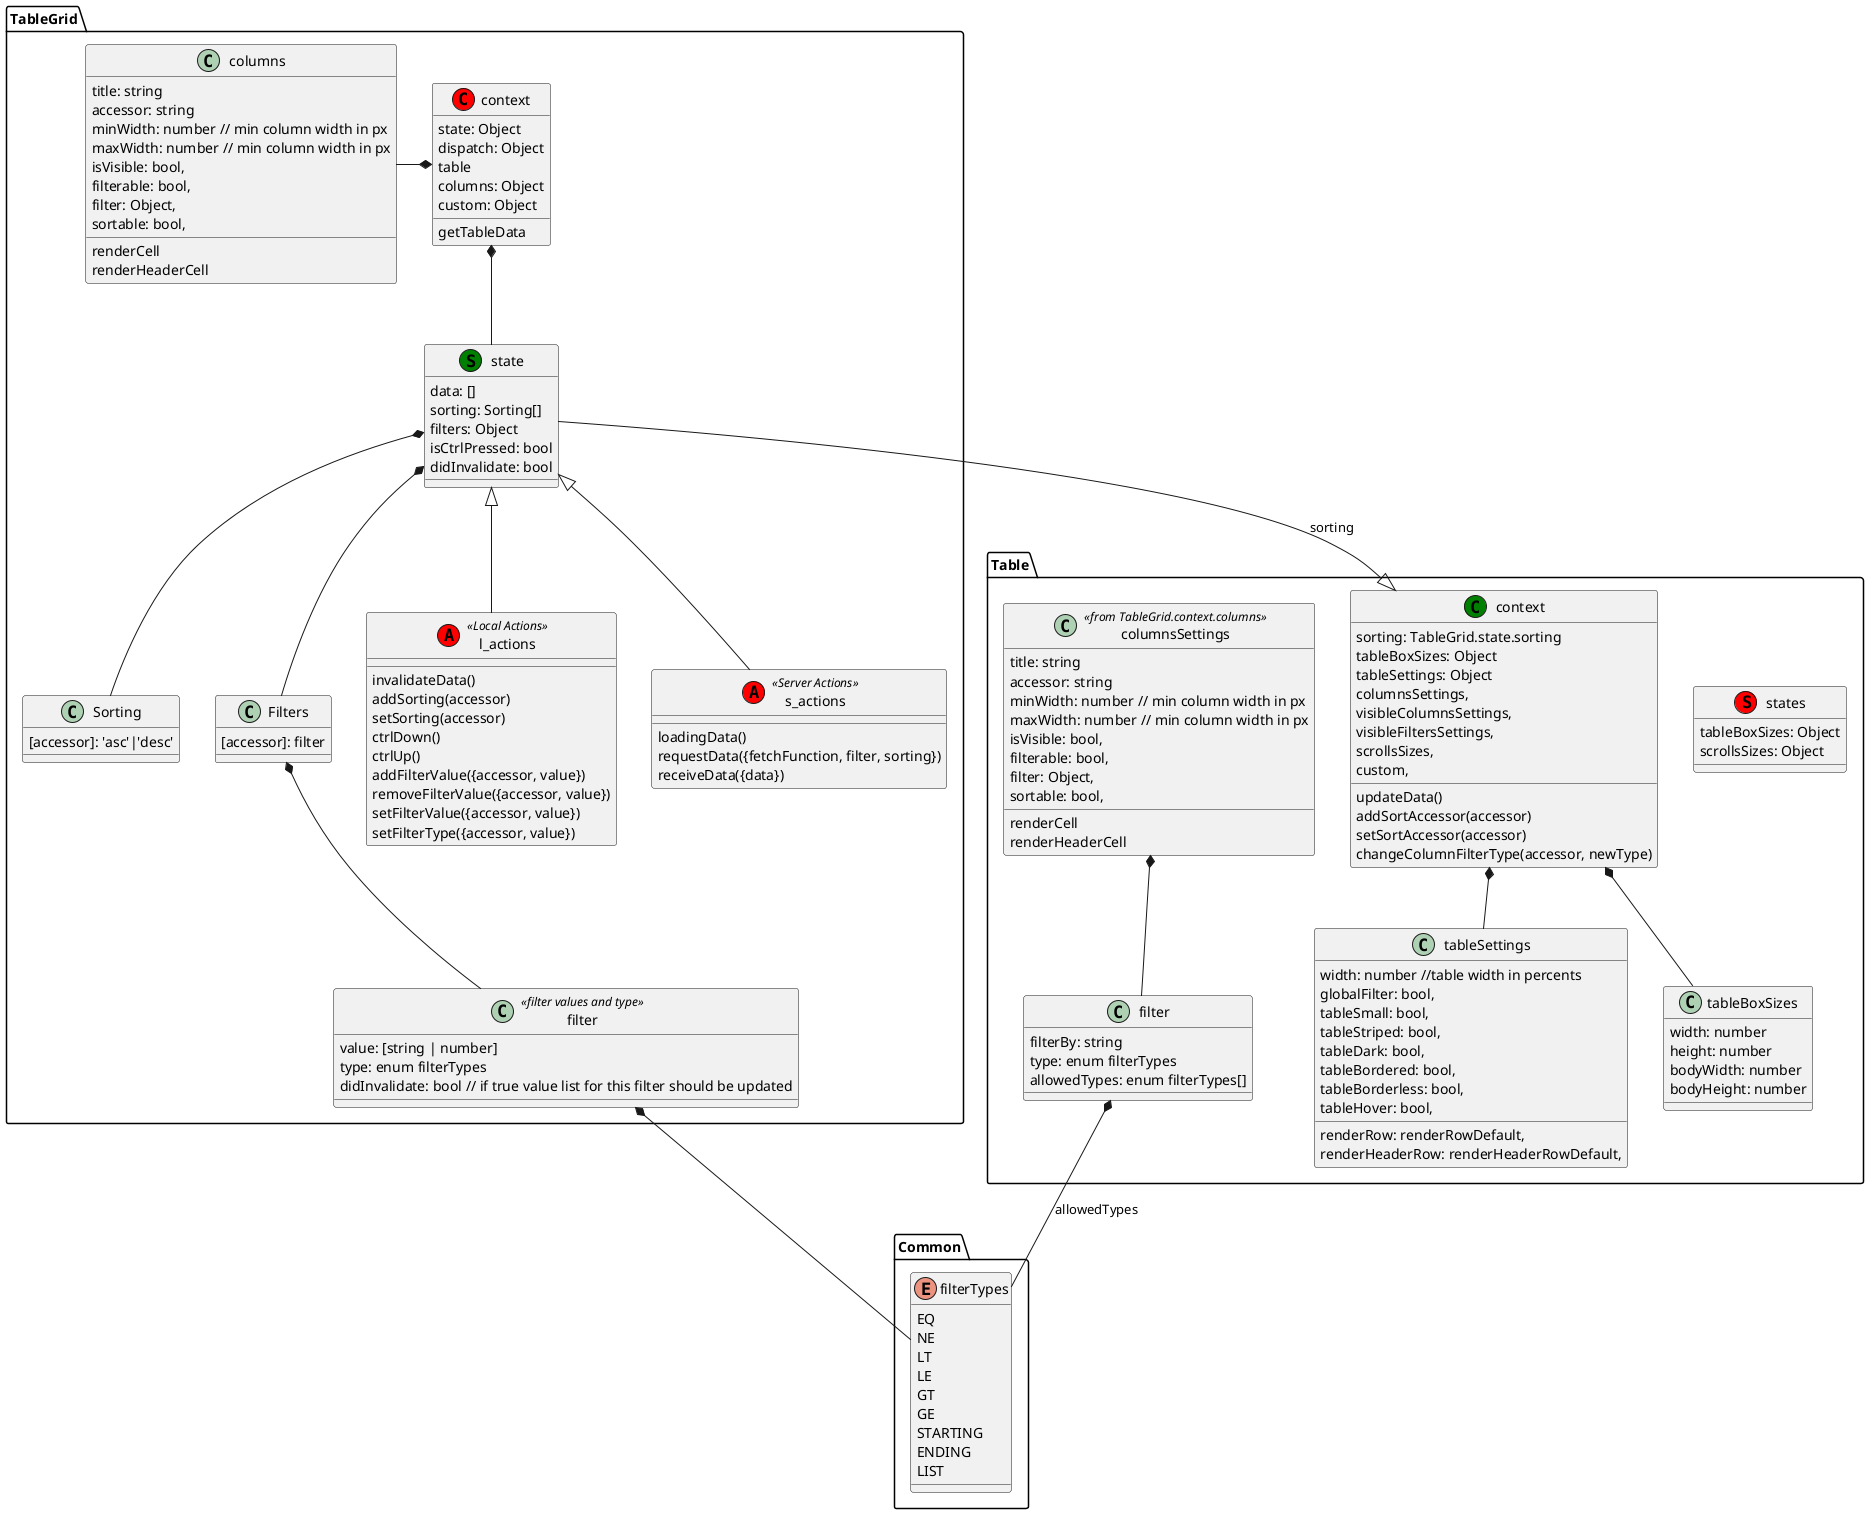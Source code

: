 @startuml
namespace Common {
    enum filterTypes {
        EQ
        NE
        LT
        LE
        GT
        GE
        STARTING
        ENDING
        LIST
    }
}

namespace TableGrid {
    class context << (C, red) >> {
        state: Object
        dispatch: Object
        table
        columns: Object
        {method}getTableData
        custom: Object
    }
    class state <<(S,green)>> {
        data: []
        sorting: Sorting[]
        filters: Object
        isCtrlPressed: bool
        didInvalidate: bool
    }
    class Sorting {
        [accessor]: 'asc'|'desc'
    }
    class Filters {
        [accessor]: filter
    }
    class filter << filter values and type >> {
        value: [string | number]
        type: enum filterTypes
        didInvalidate: bool // if true value list for this filter should be updated
    }
    class columns {
        title: string
        accessor: string
        minWidth: number // min column width in px
        maxWidth: number // min column width in px
        isVisible: bool,
        filterable: bool,
        filter: Object,
        sortable: bool,
        {method} renderCell
        {method} renderHeaderCell
    }
    class  l_actions << (A, red) Local Actions >> {
        invalidateData()
        addSorting(accessor)
        setSorting(accessor)
        ctrlDown()
        ctrlUp()
        addFilterValue({accessor, value})
        removeFilterValue({accessor, value})
        setFilterValue({accessor, value})
        setFilterType({accessor, value})
    }
    class s_actions << (A, red) Server Actions >> {
        loadingData()
        requestData({fetchFunction, filter, sorting})
        receiveData({data})
    }

    context *-- state
    context *-left- columns
    state *-down- Filters
    state *-down- Sorting
    Filters *-- filter
    filter *-- Common.filterTypes
    state <|-- l_actions
    state <|-- s_actions
}
namespace Table {
    class states << (S, red) >> {
        tableBoxSizes: Object
        scrollsSizes: Object

    }
    class context <<(C, green)>> {
        sorting: TableGrid.state.sorting
        tableBoxSizes: Object
        tableSettings: Object
        columnsSettings,
        visibleColumnsSettings,
        visibleFiltersSettings,
        scrollsSizes,
        custom,
        updateData()
        addSortAccessor(accessor)
        setSortAccessor(accessor)
        changeColumnFilterType(accessor, newType)
    }
    class tableSettings {
        width: number //table width in percents
        globalFilter: bool,
        tableSmall: bool,
        tableStriped: bool,
        tableDark: bool,
        tableBordered: bool,
        tableBorderless: bool,
        tableHover: bool,
        {method} renderRow: renderRowDefault,
        {method} renderHeaderRow: renderHeaderRowDefault,
    }
    class tableBoxSizes {
        width: number
        height: number
        bodyWidth: number
        bodyHeight: number
    }
    class columnsSettings << from TableGrid.context.columns >> {
        title: string
        accessor: string
        minWidth: number // min column width in px
        maxWidth: number // min column width in px
        isVisible: bool,
        filterable: bool,
        filter: Object,
        sortable: bool,
        {method} renderCell
        {method} renderHeaderCell
    }
    class filter {
        filterBy: string
        type: enum filterTypes
        allowedTypes: enum filterTypes[]
    }

    context *-- tableSettings
    context *-- tableBoxSizes
    columnsSettings *--filter
    filter *-- Common.filterTypes :allowedTypes
}
TableGrid.state --|> Table.context :sorting



@enduml
